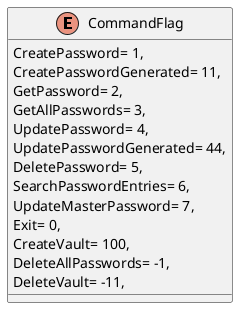 @startuml
enum CommandFlag {
    CreatePassword= 1,
    CreatePasswordGenerated= 11,
    GetPassword= 2,
    GetAllPasswords= 3,
    UpdatePassword= 4,
    UpdatePasswordGenerated= 44,
    DeletePassword= 5,
    SearchPasswordEntries= 6,
    UpdateMasterPassword= 7,
    Exit= 0,
    CreateVault= 100,
    DeleteAllPasswords= -1,
    DeleteVault= -11,
}
@enduml
